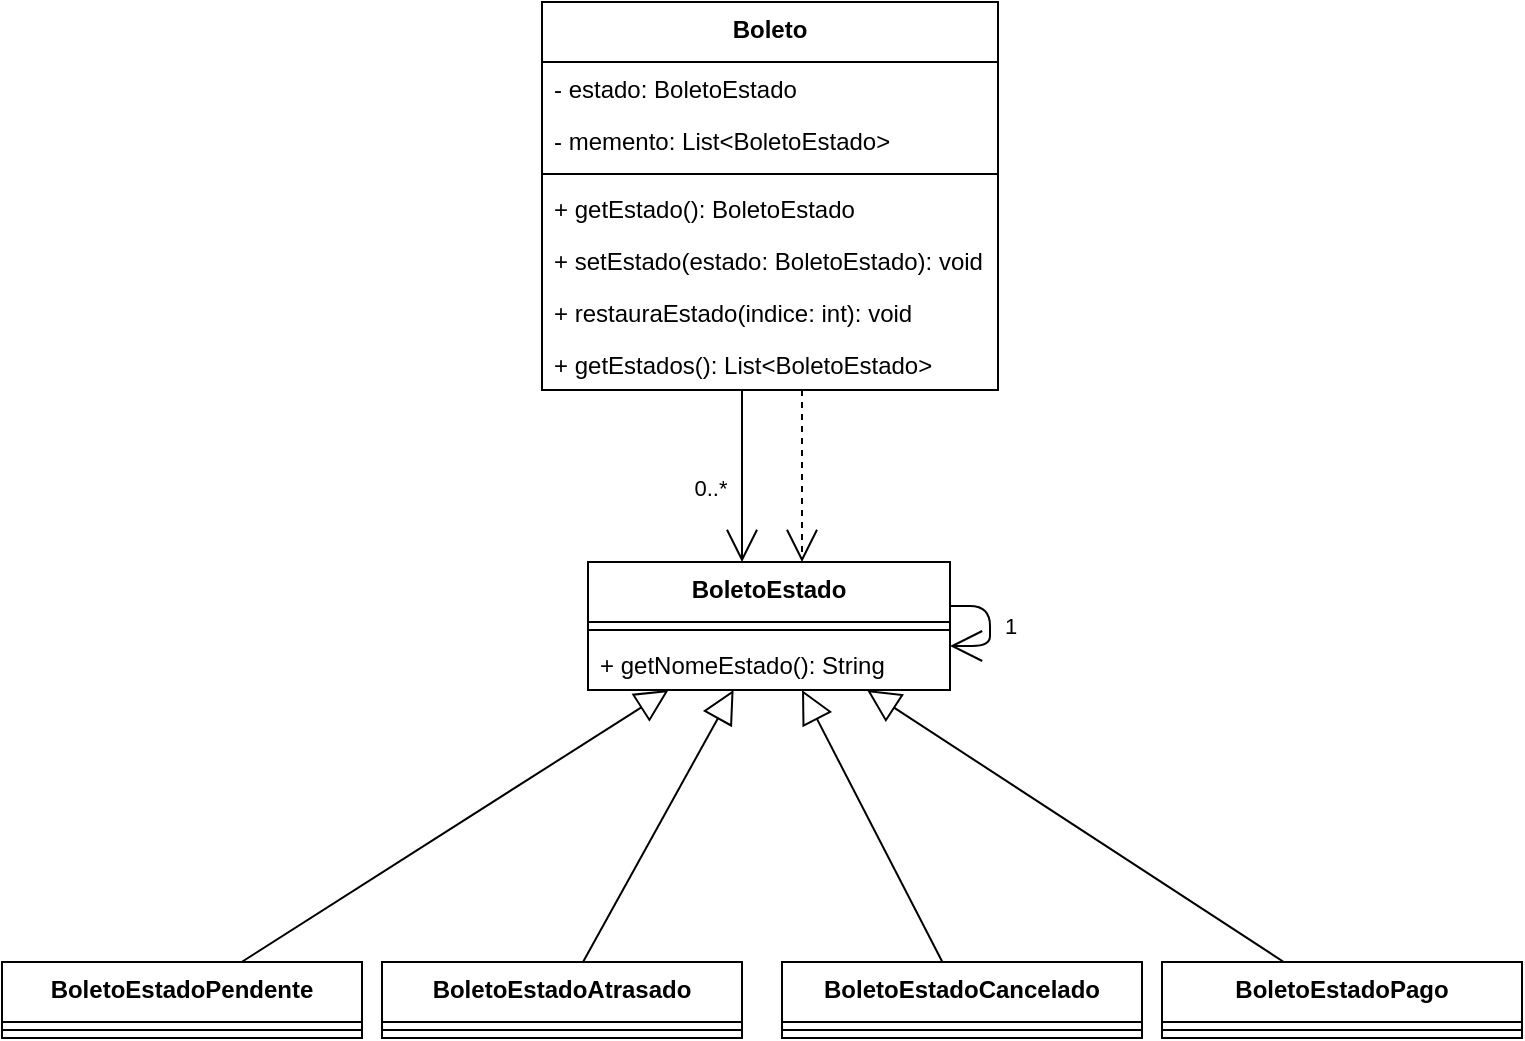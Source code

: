 <mxfile version="22.1.3" type="device">
  <diagram name="Página-1" id="OQPNhpq00jlVtxKzGsJJ">
    <mxGraphModel dx="880" dy="481" grid="1" gridSize="10" guides="1" tooltips="1" connect="1" arrows="1" fold="1" page="1" pageScale="1" pageWidth="827" pageHeight="1169" math="0" shadow="0">
      <root>
        <mxCell id="0" />
        <mxCell id="1" parent="0" />
        <mxCell id="29" style="edgeStyle=orthogonalEdgeStyle;jumpSize=6;html=1;endArrow=open;endFill=0;endSize=14;" parent="1" source="-Nvpflhu0W0NFWy76Kld-14" target="-Nvpflhu0W0NFWy76Kld-53" edge="1">
          <mxGeometry relative="1" as="geometry">
            <Array as="points">
              <mxPoint x="400" y="350" />
              <mxPoint x="400" y="350" />
            </Array>
          </mxGeometry>
        </mxCell>
        <mxCell id="30" value="0..*" style="edgeLabel;html=1;align=center;verticalAlign=middle;resizable=0;points=[];" parent="29" vertex="1" connectable="0">
          <mxGeometry x="-0.103" y="1" relative="1" as="geometry">
            <mxPoint x="-17" y="10" as="offset" />
          </mxGeometry>
        </mxCell>
        <mxCell id="31" style="edgeStyle=orthogonalEdgeStyle;jumpSize=6;html=1;endArrow=open;endFill=0;endSize=14;dashed=1;" parent="1" source="-Nvpflhu0W0NFWy76Kld-14" target="-Nvpflhu0W0NFWy76Kld-53" edge="1">
          <mxGeometry relative="1" as="geometry">
            <Array as="points">
              <mxPoint x="430" y="350" />
              <mxPoint x="430" y="350" />
            </Array>
          </mxGeometry>
        </mxCell>
        <mxCell id="-Nvpflhu0W0NFWy76Kld-14" value="Boleto" style="swimlane;fontStyle=1;align=center;verticalAlign=top;childLayout=stackLayout;horizontal=1;startSize=30;horizontalStack=0;resizeParent=1;resizeParentMax=0;resizeLast=0;collapsible=0;marginBottom=0;whiteSpace=wrap;html=1;" parent="1" vertex="1">
          <mxGeometry x="300" y="120" width="228" height="194" as="geometry" />
        </mxCell>
        <mxCell id="35" value="- estado: BoletoEstado" style="text;strokeColor=none;fillColor=none;align=left;verticalAlign=top;spacingLeft=4;spacingRight=4;overflow=hidden;rotatable=0;points=[[0,0.5],[1,0.5]];portConstraint=eastwest;whiteSpace=wrap;html=1;" parent="-Nvpflhu0W0NFWy76Kld-14" vertex="1">
          <mxGeometry y="30" width="228" height="26" as="geometry" />
        </mxCell>
        <mxCell id="36" value="- memento: List&amp;lt;BoletoEstado&amp;gt;" style="text;strokeColor=none;fillColor=none;align=left;verticalAlign=top;spacingLeft=4;spacingRight=4;overflow=hidden;rotatable=0;points=[[0,0.5],[1,0.5]];portConstraint=eastwest;whiteSpace=wrap;html=1;" parent="-Nvpflhu0W0NFWy76Kld-14" vertex="1">
          <mxGeometry y="56" width="228" height="26" as="geometry" />
        </mxCell>
        <mxCell id="-Nvpflhu0W0NFWy76Kld-15" value="" style="line;strokeWidth=1;fillColor=none;align=left;verticalAlign=middle;spacingTop=-1;spacingLeft=3;spacingRight=3;rotatable=0;labelPosition=right;points=[];portConstraint=eastwest;strokeColor=inherit;" parent="-Nvpflhu0W0NFWy76Kld-14" vertex="1">
          <mxGeometry y="82" width="228" height="8" as="geometry" />
        </mxCell>
        <mxCell id="37" value="+ getEstado(): BoletoEstado" style="text;strokeColor=none;fillColor=none;align=left;verticalAlign=top;spacingLeft=4;spacingRight=4;overflow=hidden;rotatable=0;points=[[0,0.5],[1,0.5]];portConstraint=eastwest;whiteSpace=wrap;html=1;" parent="-Nvpflhu0W0NFWy76Kld-14" vertex="1">
          <mxGeometry y="90" width="228" height="26" as="geometry" />
        </mxCell>
        <mxCell id="38" value="+ setEstado(estado: BoletoEstado): void" style="text;strokeColor=none;fillColor=none;align=left;verticalAlign=top;spacingLeft=4;spacingRight=4;overflow=hidden;rotatable=0;points=[[0,0.5],[1,0.5]];portConstraint=eastwest;whiteSpace=wrap;html=1;" parent="-Nvpflhu0W0NFWy76Kld-14" vertex="1">
          <mxGeometry y="116" width="228" height="26" as="geometry" />
        </mxCell>
        <mxCell id="39" value="+ restauraEstado(indice: int): void" style="text;strokeColor=none;fillColor=none;align=left;verticalAlign=top;spacingLeft=4;spacingRight=4;overflow=hidden;rotatable=0;points=[[0,0.5],[1,0.5]];portConstraint=eastwest;whiteSpace=wrap;html=1;" parent="-Nvpflhu0W0NFWy76Kld-14" vertex="1">
          <mxGeometry y="142" width="228" height="26" as="geometry" />
        </mxCell>
        <mxCell id="40" value="+ getEstados(): List&amp;lt;BoletoEstado&amp;gt;" style="text;strokeColor=none;fillColor=none;align=left;verticalAlign=top;spacingLeft=4;spacingRight=4;overflow=hidden;rotatable=0;points=[[0,0.5],[1,0.5]];portConstraint=eastwest;whiteSpace=wrap;html=1;" parent="-Nvpflhu0W0NFWy76Kld-14" vertex="1">
          <mxGeometry y="168" width="228" height="26" as="geometry" />
        </mxCell>
        <mxCell id="33" style="edgeStyle=orthogonalEdgeStyle;jumpSize=6;html=1;endArrow=open;endFill=0;endSize=14;" parent="1" source="-Nvpflhu0W0NFWy76Kld-53" target="-Nvpflhu0W0NFWy76Kld-53" edge="1">
          <mxGeometry relative="1" as="geometry">
            <Array as="points">
              <mxPoint x="490" y="420" />
            </Array>
          </mxGeometry>
        </mxCell>
        <mxCell id="34" value="1" style="edgeLabel;html=1;align=center;verticalAlign=middle;resizable=0;points=[];" parent="33" vertex="1" connectable="0">
          <mxGeometry x="0.323" relative="1" as="geometry">
            <mxPoint x="10" y="-10" as="offset" />
          </mxGeometry>
        </mxCell>
        <mxCell id="-Nvpflhu0W0NFWy76Kld-53" value="BoletoEstado" style="swimlane;fontStyle=1;align=center;verticalAlign=top;childLayout=stackLayout;horizontal=1;startSize=30;horizontalStack=0;resizeParent=1;resizeParentMax=0;resizeLast=0;collapsible=0;marginBottom=0;whiteSpace=wrap;html=1;" parent="1" vertex="1">
          <mxGeometry x="323" y="400" width="181" height="64" as="geometry" />
        </mxCell>
        <mxCell id="-Nvpflhu0W0NFWy76Kld-56" value="" style="line;strokeWidth=1;fillColor=none;align=left;verticalAlign=middle;spacingTop=-1;spacingLeft=3;spacingRight=3;rotatable=0;labelPosition=right;points=[];portConstraint=eastwest;strokeColor=inherit;" parent="-Nvpflhu0W0NFWy76Kld-53" vertex="1">
          <mxGeometry y="30" width="181" height="8" as="geometry" />
        </mxCell>
        <mxCell id="41" value="+ getNomeEstado(): String" style="text;strokeColor=none;fillColor=none;align=left;verticalAlign=top;spacingLeft=4;spacingRight=4;overflow=hidden;rotatable=0;points=[[0,0.5],[1,0.5]];portConstraint=eastwest;whiteSpace=wrap;html=1;" parent="-Nvpflhu0W0NFWy76Kld-53" vertex="1">
          <mxGeometry y="38" width="181" height="26" as="geometry" />
        </mxCell>
        <mxCell id="26" style="edgeStyle=none;jumpSize=6;html=1;endArrow=block;endFill=0;endSize=14;" parent="1" source="2" target="-Nvpflhu0W0NFWy76Kld-53" edge="1">
          <mxGeometry relative="1" as="geometry" />
        </mxCell>
        <mxCell id="2" value="BoletoEstadoAtrasado" style="swimlane;fontStyle=1;align=center;verticalAlign=top;childLayout=stackLayout;horizontal=1;startSize=30;horizontalStack=0;resizeParent=1;resizeParentMax=0;resizeLast=0;collapsible=0;marginBottom=0;whiteSpace=wrap;html=1;" parent="1" vertex="1">
          <mxGeometry x="220" y="600" width="180" height="38" as="geometry" />
        </mxCell>
        <mxCell id="5" value="" style="line;strokeWidth=1;fillColor=none;align=left;verticalAlign=middle;spacingTop=-1;spacingLeft=3;spacingRight=3;rotatable=0;labelPosition=right;points=[];portConstraint=eastwest;strokeColor=inherit;" parent="2" vertex="1">
          <mxGeometry y="30" width="180" height="8" as="geometry" />
        </mxCell>
        <mxCell id="25" style="edgeStyle=none;html=1;endArrow=block;endFill=0;jumpSize=6;endSize=14;" parent="1" source="13" target="-Nvpflhu0W0NFWy76Kld-53" edge="1">
          <mxGeometry relative="1" as="geometry" />
        </mxCell>
        <mxCell id="13" value="BoletoEstadoCancelado" style="swimlane;fontStyle=1;align=center;verticalAlign=top;childLayout=stackLayout;horizontal=1;startSize=30;horizontalStack=0;resizeParent=1;resizeParentMax=0;resizeLast=0;collapsible=0;marginBottom=0;whiteSpace=wrap;html=1;" parent="1" vertex="1">
          <mxGeometry x="420" y="600" width="180" height="38" as="geometry" />
        </mxCell>
        <mxCell id="15" value="" style="line;strokeWidth=1;fillColor=none;align=left;verticalAlign=middle;spacingTop=-1;spacingLeft=3;spacingRight=3;rotatable=0;labelPosition=right;points=[];portConstraint=eastwest;strokeColor=inherit;" parent="13" vertex="1">
          <mxGeometry y="30" width="180" height="8" as="geometry" />
        </mxCell>
        <mxCell id="28" style="edgeStyle=none;jumpSize=6;html=1;endArrow=block;endFill=0;endSize=14;" parent="1" source="17" target="-Nvpflhu0W0NFWy76Kld-53" edge="1">
          <mxGeometry relative="1" as="geometry" />
        </mxCell>
        <mxCell id="17" value="BoletoEstadoPago" style="swimlane;fontStyle=1;align=center;verticalAlign=top;childLayout=stackLayout;horizontal=1;startSize=30;horizontalStack=0;resizeParent=1;resizeParentMax=0;resizeLast=0;collapsible=0;marginBottom=0;whiteSpace=wrap;html=1;" parent="1" vertex="1">
          <mxGeometry x="610" y="600" width="180" height="38" as="geometry" />
        </mxCell>
        <mxCell id="19" value="" style="line;strokeWidth=1;fillColor=none;align=left;verticalAlign=middle;spacingTop=-1;spacingLeft=3;spacingRight=3;rotatable=0;labelPosition=right;points=[];portConstraint=eastwest;strokeColor=inherit;" parent="17" vertex="1">
          <mxGeometry y="30" width="180" height="8" as="geometry" />
        </mxCell>
        <mxCell id="27" style="edgeStyle=none;jumpSize=6;html=1;endArrow=block;endFill=0;endSize=14;" parent="1" source="21" target="-Nvpflhu0W0NFWy76Kld-53" edge="1">
          <mxGeometry relative="1" as="geometry" />
        </mxCell>
        <mxCell id="21" value="BoletoEstadoPendente" style="swimlane;fontStyle=1;align=center;verticalAlign=top;childLayout=stackLayout;horizontal=1;startSize=30;horizontalStack=0;resizeParent=1;resizeParentMax=0;resizeLast=0;collapsible=0;marginBottom=0;whiteSpace=wrap;html=1;" parent="1" vertex="1">
          <mxGeometry x="30" y="600" width="180" height="38" as="geometry" />
        </mxCell>
        <mxCell id="23" value="" style="line;strokeWidth=1;fillColor=none;align=left;verticalAlign=middle;spacingTop=-1;spacingLeft=3;spacingRight=3;rotatable=0;labelPosition=right;points=[];portConstraint=eastwest;strokeColor=inherit;" parent="21" vertex="1">
          <mxGeometry y="30" width="180" height="8" as="geometry" />
        </mxCell>
      </root>
    </mxGraphModel>
  </diagram>
</mxfile>
